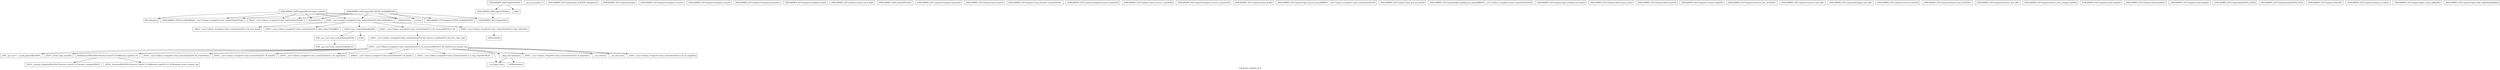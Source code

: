digraph "Call graph: compute_pe.ll" {
	label="Call graph: compute_pe.ll";

	Node0x55e58241c1e0 [shape=record,label="{_ZN9LAMMPS_NS9ComputePEC2EPNS_6LAMMPSEiPPc}"];
	Node0x55e58241c1e0 -> Node0x55e5823cae50;
	Node0x55e58241c1e0 -> Node0x55e5823cb1b0;
	Node0x55e58241c1e0 -> Node0x55e5823c9460;
	Node0x55e58241c1e0 -> Node0x55e58241c370;
	Node0x55e58241c1e0 -> Node0x55e5823e77f0;
	Node0x55e58241c1e0 -> Node0x55e5823c9860;
	Node0x55e58241c1e0 -> Node0x55e5823c86a0;
	Node0x55e58241c1e0 -> Node0x55e58241c610;
	Node0x55e5823dc060 [shape=record,label="{__gxx_personality_v0}"];
	Node0x55e5823cae50 [shape=record,label="{_ZN9LAMMPS_NS7ComputeC2EPNS_6LAMMPSEiPPc}"];
	Node0x55e5823c9860 [shape=record,label="{_ZN9LAMMPS_NS5Error3allERKNSt7__cxx1112basic_stringIcSt11char_traitsIcESaIcEEEiS8_}"];
	Node0x55e5823cb1b0 [shape=record,label="{_ZNSaIcEC1Ev}"];
	Node0x55e5823c9460 [shape=record,label="{_ZNSt7__cxx1112basic_stringIcSt11char_traitsIcESaIcEEC2IS3_EEPKcRKS3_}"];
	Node0x55e5823c9460 -> Node0x55e58241c220;
	Node0x55e5823c9460 -> Node0x55e5823cd5d0;
	Node0x55e5823c9460 -> Node0x55e5823cce40;
	Node0x55e5823c9460 -> Node0x55e5823cd660;
	Node0x55e5823c9460 -> Node0x55e5823e6020;
	Node0x55e5823e1570 [shape=record,label="{_ZN9LAMMPS_NS7Compute9init_listEiPNS_9NeighListE}"];
	Node0x55e5823e2e70 [shape=record,label="{_ZN9LAMMPS_NS7Compute5setupEv}"];
	Node0x55e5823e4230 [shape=record,label="{_ZN9LAMMPS_NS7Compute14compute_vectorEv}"];
	Node0x55e5823e4980 [shape=record,label="{_ZN9LAMMPS_NS7Compute13compute_arrayEv}"];
	Node0x55e5823e63c0 [shape=record,label="{_ZN9LAMMPS_NS7Compute15compute_peratomEv}"];
	Node0x55e5823e8790 [shape=record,label="{_ZN9LAMMPS_NS7Compute13compute_localEv}"];
	Node0x55e5823c86a0 [shape=record,label="{_ZNSt7__cxx1112basic_stringIcSt11char_traitsIcESaIcEED1Ev}"];
	Node0x55e5823e77f0 [shape=record,label="{_ZNSaIcED1Ev}"];
	Node0x55e58241c610 [shape=record,label="{strcmp}"];
	Node0x55e58241c370 [shape=record,label="{_ZN9LAMMPS_NS7ComputeD2Ev}"];
	Node0x55e5823d9020 [shape=record,label="{_ZN9LAMMPS_NS9ComputePE14compute_scalarEv}"];
	Node0x55e5823d9020 -> Node0x55e5823cb1b0;
	Node0x55e5823d9020 -> Node0x55e5823c9460;
	Node0x55e5823d9020 -> Node0x55e582429790;
	Node0x55e5823d9020 -> Node0x55e5823c9860;
	Node0x55e5823d9020 -> Node0x55e5823c86a0;
	Node0x55e5823d9020 -> Node0x55e5823e77f0;
	Node0x55e582429790 [shape=record,label="{MPI_Allreduce}"];
	Node0x55e582429810 [shape=record,label="{_ZN9LAMMPS_NS9ComputePED2Ev}"];
	Node0x55e582429810 -> Node0x55e58241c370;
	Node0x55e5824298c0 [shape=record,label="{_ZN9LAMMPS_NS9ComputePED0Ev}"];
	Node0x55e5824298c0 -> Node0x55e582429810;
	Node0x55e5824298c0 -> Node0x55e5823daf60;
	Node0x55e5823dca20 [shape=record,label="{_ZN9LAMMPS_NS7Compute15reset_extra_dofEv}"];
	Node0x55e5823e0500 [shape=record,label="{_ZN9LAMMPS_NS9ComputePE4initEv}"];
	Node0x55e5823e97b0 [shape=record,label="{_ZN9LAMMPS_NS7Compute15compute_pergridEv}"];
	Node0x55e5823dae70 [shape=record,label="{_ZN9LAMMPS_NS7Compute10set_arraysEi}"];
	Node0x55e582410720 [shape=record,label="{_ZN9LAMMPS_NS7Compute17pack_forward_commEiPiPdiS1_}"];
	Node0x55e5823ee3e0 [shape=record,label="{_ZN9LAMMPS_NS7Compute19unpack_forward_commEiiPd}"];
	Node0x55e5823f0780 [shape=record,label="{_ZN9LAMMPS_NS7Compute17pack_reverse_commEiiPd}"];
	Node0x55e5823fbdc0 [shape=record,label="{_ZN9LAMMPS_NS7Compute19unpack_reverse_commEiPiPd}"];
	Node0x55e5823fc350 [shape=record,label="{_ZN9LAMMPS_NS7Compute10reset_gridEv}"];
	Node0x55e58240fbc0 [shape=record,label="{_ZN9__gnu_cxx11char_traitsIcE6lengthEPKc}"];
	Node0x55e58240fbc0 -> Node0x55e5823cd280;
	Node0x55e5823fde20 [shape=record,label="{_ZN9LAMMPS_NS7Compute16get_grid_by_nameERKNSt7__cxx1112basic_stringIcSt11char_traitsIcESaIcEEERi}"];
	Node0x55e5824035e0 [shape=record,label="{_ZN9LAMMPS_NS7Compute17get_grid_by_indexEi}"];
	Node0x55e582404af0 [shape=record,label="{_ZN9LAMMPS_NS7Compute20get_griddata_by_nameEiRKNSt7__cxx1112basic_stringIcSt11char_traitsIcESaIcEEERi}"];
	Node0x55e582406c90 [shape=record,label="{_ZN9LAMMPS_NS7Compute21get_griddata_by_indexEi}"];
	Node0x55e582407b20 [shape=record,label="{_ZN9LAMMPS_NS7Compute14dof_remove_preEv}"];
	Node0x55e582408a20 [shape=record,label="{_ZN9LAMMPS_NS7Compute10dof_removeEi}"];
	Node0x55e58240a430 [shape=record,label="{_ZN9LAMMPS_NS7Compute11remove_biasEiPd}"];
	Node0x55e58240b980 [shape=record,label="{_ZN9LAMMPS_NS7Compute15remove_bias_thrEiPdS1_}"];
	Node0x55e58240d040 [shape=record,label="{_ZN9LAMMPS_NS7Compute15remove_bias_allEv}"];
	Node0x55e5823e96c0 [shape=record,label="{_ZN9LAMMPS_NS7Compute16reapply_bias_allEv}"];
	Node0x55e58240faf0 [shape=record,label="{_ZN9LAMMPS_NS7Compute12restore_biasEiPd}"];
	Node0x55e5824113f0 [shape=record,label="{_ZN9LAMMPS_NS7Compute16restore_bias_thrEiPdS1_}"];
	Node0x55e5824116b0 [shape=record,label="{_ZN9LAMMPS_NS7Compute16restore_bias_allEv}"];
	Node0x55e582412a90 [shape=record,label="{_ZN9LAMMPS_NS7Compute23reset_extra_compute_fixEPKc}"];
	Node0x55e582414100 [shape=record,label="{_ZN9LAMMPS_NS7Compute11lock_enableEv}"];
	Node0x55e582414a70 [shape=record,label="{_ZN9LAMMPS_NS7Compute12lock_disableEv}"];
	Node0x55e5824162e0 [shape=record,label="{_ZN9LAMMPS_NS7Compute11lock_lengthEv}"];
	Node0x55e582417180 [shape=record,label="{_ZN9LAMMPS_NS7Compute4lockEPNS_3FixEll}"];
	Node0x55e582414960 [shape=record,label="{_ZN9LAMMPS_NS7Compute6unlockEPNS_3FixE}"];
	Node0x55e582418330 [shape=record,label="{_ZN9LAMMPS_NS7Compute7refreshEv}"];
	Node0x55e5824189c0 [shape=record,label="{_ZN9LAMMPS_NS7Compute12memory_usageEv}"];
	Node0x55e5823efc20 [shape=record,label="{_ZN9LAMMPS_NS7Compute19pair_setup_callbackEii}"];
	Node0x55e5823daf60 [shape=record,label="{_ZdlPv}"];
	Node0x55e58241c220 [shape=record,label="{_ZNSt7__cxx1112basic_stringIcSt11char_traitsIcESaIcEE13_M_local_dataEv}"];
	Node0x55e5823c67b0 [shape=record,label="{_ZN9LAMMPS_NS7Compute19pair_tally_callbackEiiiidddddd}"];
	Node0x55e5823cd5d0 [shape=record,label="{_ZNSt7__cxx1112basic_stringIcSt11char_traitsIcESaIcEE12_Alloc_hiderC1EPcRKS3_}"];
	Node0x55e5823cd660 [shape=record,label="{_ZNSt7__cxx1112basic_stringIcSt11char_traitsIcESaIcEE12_M_constructIPKcEEvT_S8_}"];
	Node0x55e5823cd660 -> Node0x55e582416b20;
	Node0x55e5823cce40 [shape=record,label="{_ZNSt11char_traitsIcE6lengthEPKc}"];
	Node0x55e5823cce40 -> Node0x55e58240fbc0;
	Node0x55e5823cce40 -> Node0x55e5824168d0;
	Node0x55e5823e6020 [shape=record,label="{_ZNSt7__cxx1112basic_stringIcSt11char_traitsIcESaIcEE12_Alloc_hiderD2Ev}"];
	Node0x55e5823e6020 -> Node0x55e582402b20;
	Node0x55e582416b20 [shape=record,label="{_ZNSt7__cxx1112basic_stringIcSt11char_traitsIcESaIcEE16_M_construct_auxIPKcEEvT_S8_St12__false_type}"];
	Node0x55e582416b20 -> Node0x55e5823ebe70;
	Node0x55e5823ebe70 [shape=record,label="{_ZNSt7__cxx1112basic_stringIcSt11char_traitsIcESaIcEE12_M_constructIPKcEEvT_S8_St20forward_iterator_tag}"];
	Node0x55e5823ebe70 -> Node0x55e582417060;
	Node0x55e5823ebe70 -> Node0x55e5823e6df0;
	Node0x55e5823ebe70 -> Node0x55e5823eb9b0;
	Node0x55e5823ebe70 -> Node0x55e5823ea020;
	Node0x55e5823ebe70 -> Node0x55e58240fa50;
	Node0x55e5823ebe70 -> Node0x55e582409a70;
	Node0x55e5823ebe70 -> Node0x55e582406000;
	Node0x55e5823ebe70 -> Node0x55e58240c300;
	Node0x55e5823ebe70 -> Node0x55e5823eb4b0;
	Node0x55e5823ebe70 -> Node0x55e58240d9f0;
	Node0x55e5823ebe70 -> Node0x55e58241c760;
	Node0x55e5823ebe70 -> Node0x55e5823cb390;
	Node0x55e5823ebe70 -> Node0x55e5823ccf20;
	Node0x55e5823ebe70 -> Node0x55e5824243f0;
	Node0x55e582417060 [shape=record,label="{_ZN9__gnu_cxx17__is_null_pointerIKcEEbPT_}"];
	Node0x55e5823e6df0 [shape=record,label="{_ZSt19__throw_logic_errorPKc}"];
	Node0x55e5823eb9b0 [shape=record,label="{_ZSt8distanceIPKcENSt15iterator_traitsIT_E15difference_typeES3_S3_}"];
	Node0x55e5823eb9b0 -> Node0x55e58241b6b0;
	Node0x55e5823eb9b0 -> Node0x55e582382330;
	Node0x55e58240fa50 [shape=record,label="{_ZNSt7__cxx1112basic_stringIcSt11char_traitsIcESaIcEE7_M_dataEPc}"];
	Node0x55e5823ea020 [shape=record,label="{_ZNSt7__cxx1112basic_stringIcSt11char_traitsIcESaIcEE9_M_createERmm}"];
	Node0x55e582409a70 [shape=record,label="{_ZNSt7__cxx1112basic_stringIcSt11char_traitsIcESaIcEE11_M_capacityEm}"];
	Node0x55e58240c300 [shape=record,label="{_ZNSt7__cxx1112basic_stringIcSt11char_traitsIcESaIcEE13_S_copy_charsEPcPKcS7_}"];
	Node0x55e582406000 [shape=record,label="{_ZNKSt7__cxx1112basic_stringIcSt11char_traitsIcESaIcEE7_M_dataEv}"];
	Node0x55e5823eb4b0 [shape=record,label="{__cxa_begin_catch}"];
	Node0x55e58240d9f0 [shape=record,label="{_ZNSt7__cxx1112basic_stringIcSt11char_traitsIcESaIcEE10_M_disposeEv}"];
	Node0x55e58241c760 [shape=record,label="{__cxa_rethrow}"];
	Node0x55e5823cb390 [shape=record,label="{__cxa_end_catch}"];
	Node0x55e5824243f0 [shape=record,label="{__clang_call_terminate}"];
	Node0x55e5824243f0 -> Node0x55e5823eb4b0;
	Node0x55e5824243f0 -> Node0x55e5823c9780;
	Node0x55e5823c9780 [shape=record,label="{_ZSt9terminatev}"];
	Node0x55e5823ccf20 [shape=record,label="{_ZNSt7__cxx1112basic_stringIcSt11char_traitsIcESaIcEE13_M_set_lengthEm}"];
	Node0x55e582382330 [shape=record,label="{_ZSt10__distanceIPKcENSt15iterator_traitsIT_E15difference_typeES3_S3_St26random_access_iterator_tag}"];
	Node0x55e58241b6b0 [shape=record,label="{_ZSt19__iterator_categoryIPKcENSt15iterator_traitsIT_E17iterator_categoryERKS3_}"];
	Node0x55e5824168d0 [shape=record,label="{strlen}"];
	Node0x55e5823cd280 [shape=record,label="{_ZN9__gnu_cxx11char_traitsIcE2eqERKcS3_}"];
	Node0x55e582402b20 [shape=record,label="{_ZNSaIcED2Ev}"];
}
